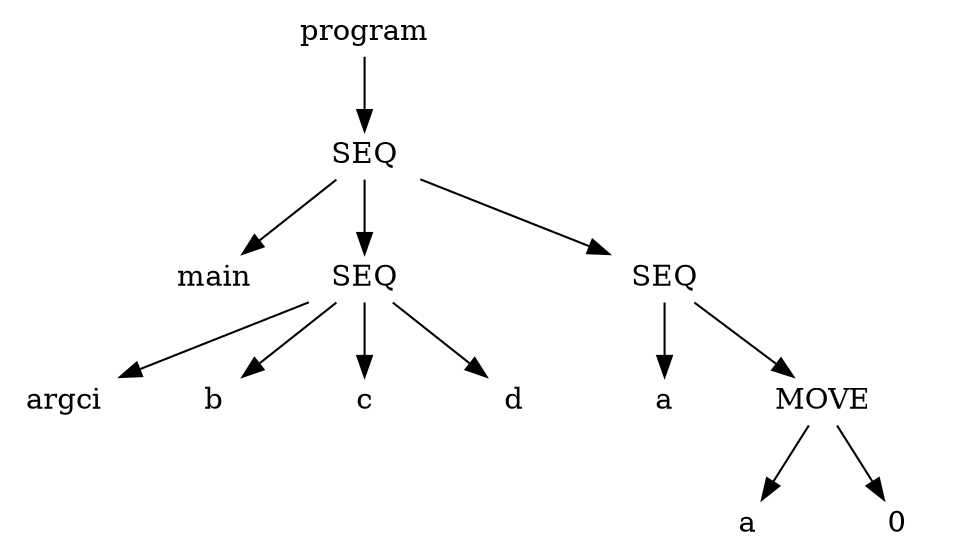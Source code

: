 digraph G{
	node0[shape=plaintext, label="program", height=.3];
	node1[shape=plaintext, label="SEQ", height=.3];
	node0->node1;
	node2[shape=plaintext, label="main", height=.3];
	node1->node2;
	node3[shape=plaintext, label="SEQ", height=.3];
	node1->node3;
	node4[shape=plaintext, label="argci", height=.3];
	node3->node4;
	node5[shape=plaintext, label="b", height=.3];
	node3->node5;
	node6[shape=plaintext, label="c", height=.3];
	node3->node6;
	node7[shape=plaintext, label="d", height=.3];
	node3->node7;
	node8[shape=plaintext, label="SEQ", height=.3];
	node1->node8;
	node9[shape=plaintext, label="a", height=.3];
	node8->node9;
	node10[shape=plaintext, label="MOVE", height=.3];
	node8->node10;
	node11[shape=plaintext, label="a", height=.3];
	node10->node11;
	node12[shape=plaintext, label="0", height=.3];
	node10->node12;
}
